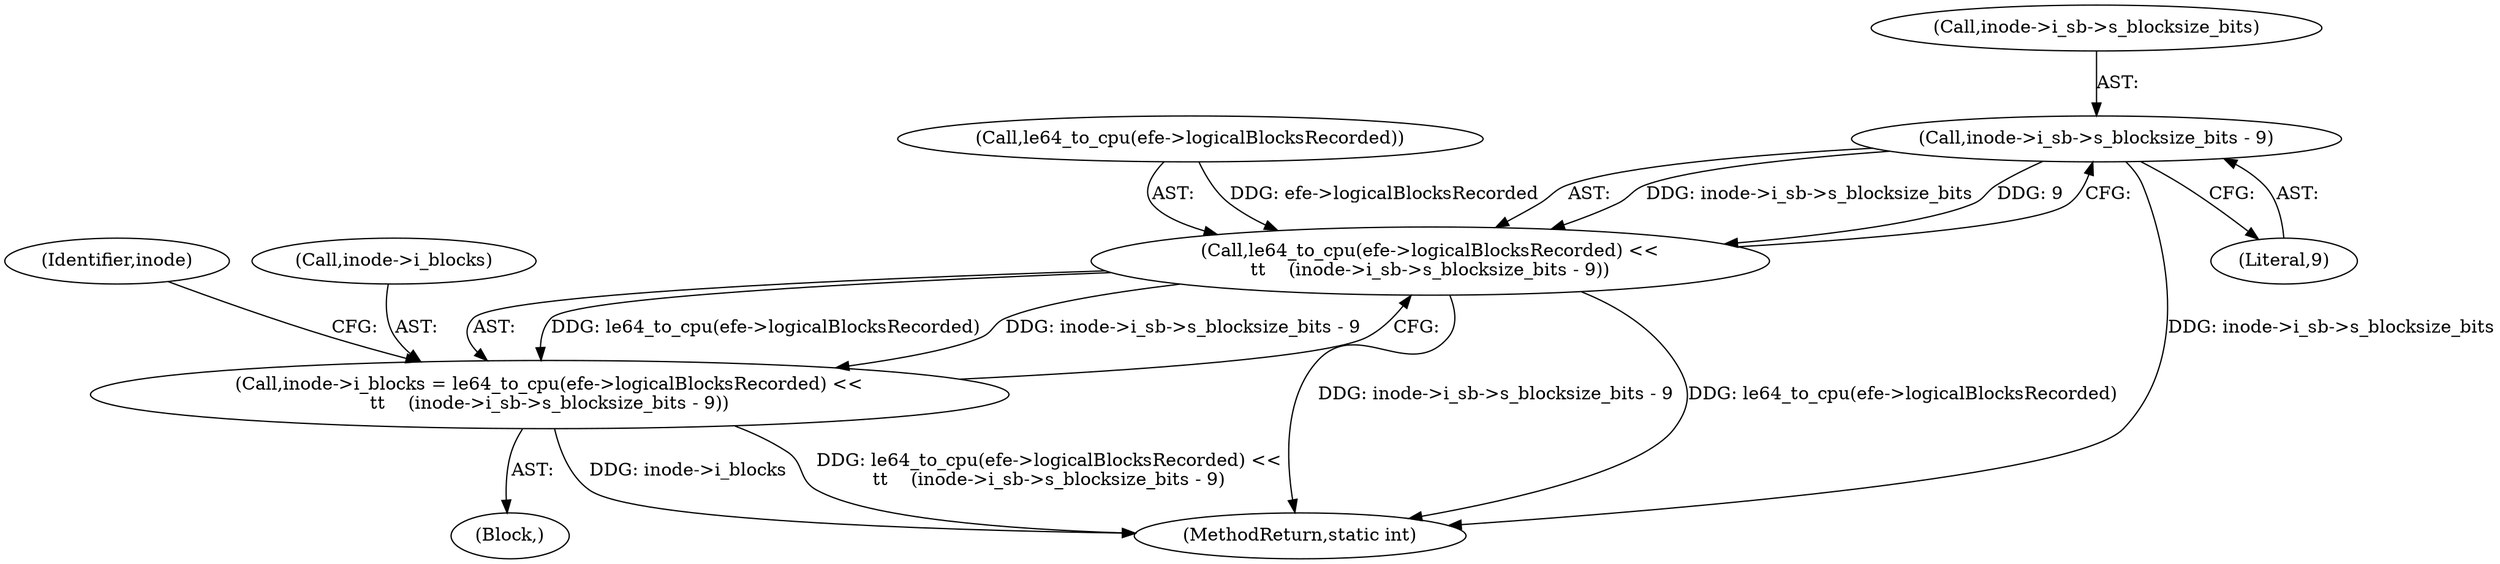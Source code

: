 digraph "0_linux_e159332b9af4b04d882dbcfe1bb0117f0a6d4b58@pointer" {
"1000878" [label="(Call,inode->i_sb->s_blocksize_bits - 9)"];
"1000873" [label="(Call,le64_to_cpu(efe->logicalBlocksRecorded) <<\n\t\t    (inode->i_sb->s_blocksize_bits - 9))"];
"1000869" [label="(Call,inode->i_blocks = le64_to_cpu(efe->logicalBlocksRecorded) <<\n\t\t    (inode->i_sb->s_blocksize_bits - 9))"];
"1000873" [label="(Call,le64_to_cpu(efe->logicalBlocksRecorded) <<\n\t\t    (inode->i_sb->s_blocksize_bits - 9))"];
"1000868" [label="(Block,)"];
"1000874" [label="(Call,le64_to_cpu(efe->logicalBlocksRecorded))"];
"1000890" [label="(Identifier,inode)"];
"1000879" [label="(Call,inode->i_sb->s_blocksize_bits)"];
"1000870" [label="(Call,inode->i_blocks)"];
"1000878" [label="(Call,inode->i_sb->s_blocksize_bits - 9)"];
"1001226" [label="(MethodReturn,static int)"];
"1000869" [label="(Call,inode->i_blocks = le64_to_cpu(efe->logicalBlocksRecorded) <<\n\t\t    (inode->i_sb->s_blocksize_bits - 9))"];
"1000884" [label="(Literal,9)"];
"1000878" -> "1000873"  [label="AST: "];
"1000878" -> "1000884"  [label="CFG: "];
"1000879" -> "1000878"  [label="AST: "];
"1000884" -> "1000878"  [label="AST: "];
"1000873" -> "1000878"  [label="CFG: "];
"1000878" -> "1001226"  [label="DDG: inode->i_sb->s_blocksize_bits"];
"1000878" -> "1000873"  [label="DDG: inode->i_sb->s_blocksize_bits"];
"1000878" -> "1000873"  [label="DDG: 9"];
"1000873" -> "1000869"  [label="AST: "];
"1000874" -> "1000873"  [label="AST: "];
"1000869" -> "1000873"  [label="CFG: "];
"1000873" -> "1001226"  [label="DDG: inode->i_sb->s_blocksize_bits - 9"];
"1000873" -> "1001226"  [label="DDG: le64_to_cpu(efe->logicalBlocksRecorded)"];
"1000873" -> "1000869"  [label="DDG: le64_to_cpu(efe->logicalBlocksRecorded)"];
"1000873" -> "1000869"  [label="DDG: inode->i_sb->s_blocksize_bits - 9"];
"1000874" -> "1000873"  [label="DDG: efe->logicalBlocksRecorded"];
"1000869" -> "1000868"  [label="AST: "];
"1000870" -> "1000869"  [label="AST: "];
"1000890" -> "1000869"  [label="CFG: "];
"1000869" -> "1001226"  [label="DDG: inode->i_blocks"];
"1000869" -> "1001226"  [label="DDG: le64_to_cpu(efe->logicalBlocksRecorded) <<\n\t\t    (inode->i_sb->s_blocksize_bits - 9)"];
}
